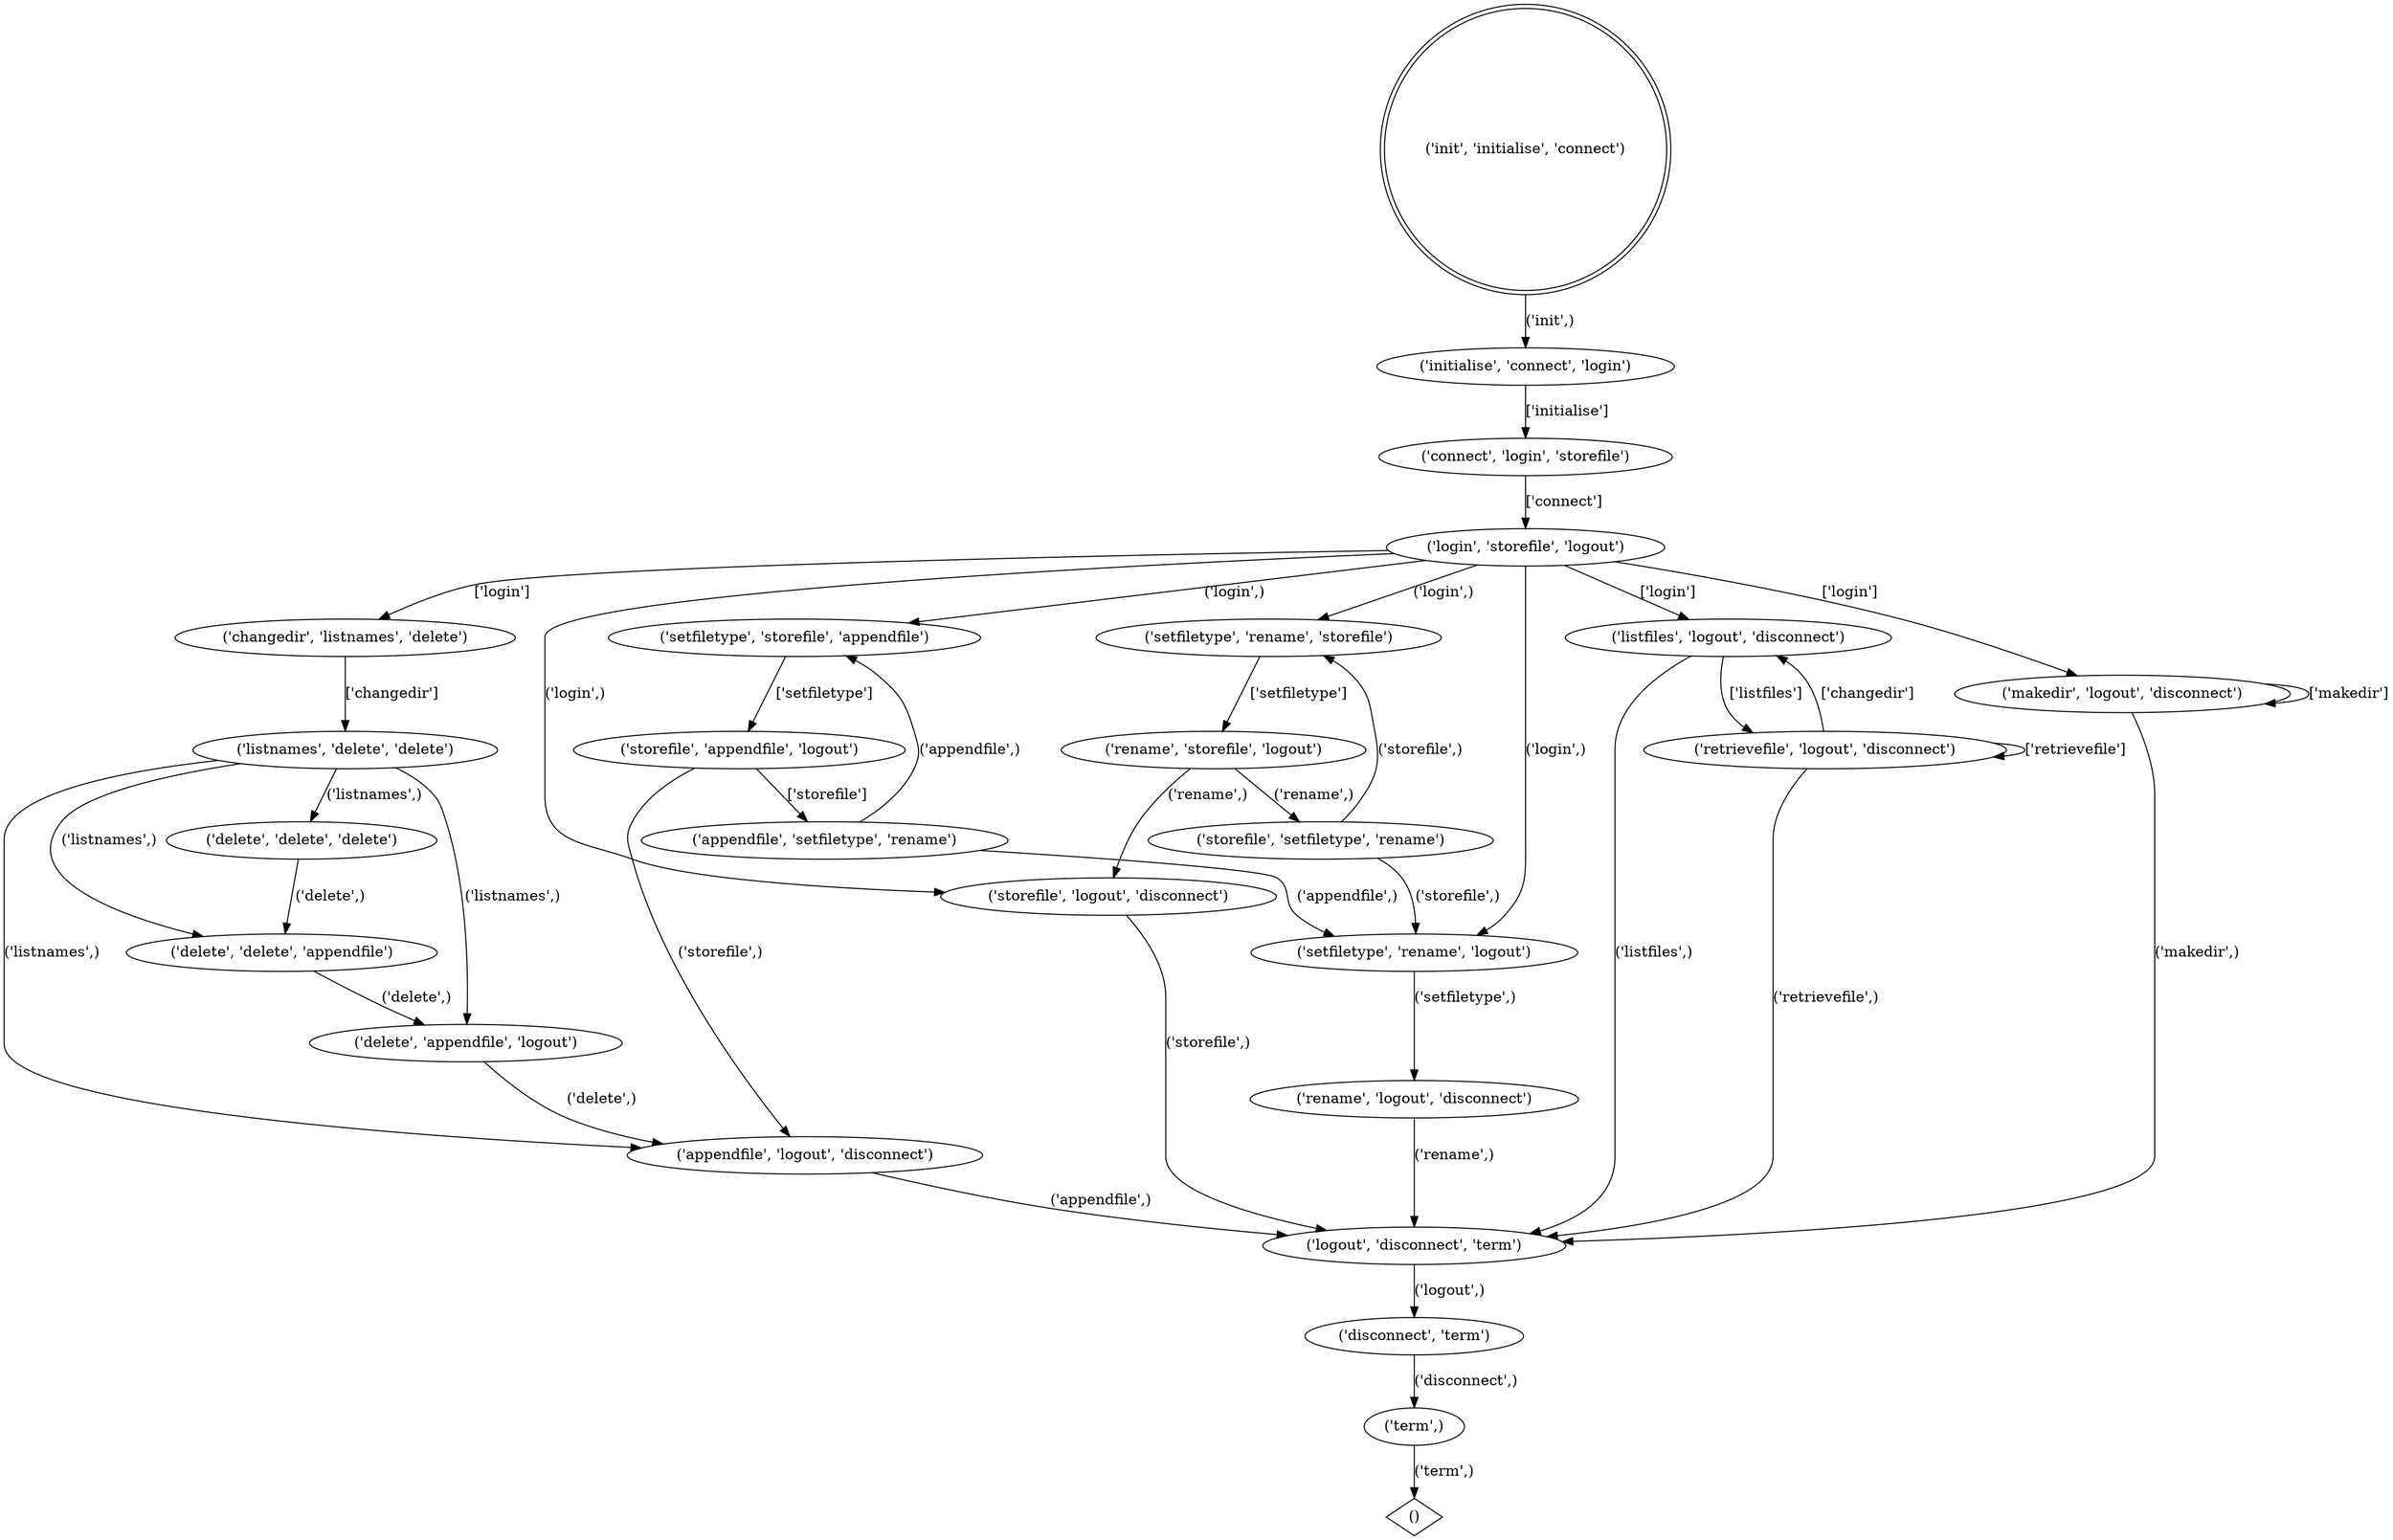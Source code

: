 digraph  {
0 [shape=doublecircle, label="('init', 'initialise', 'connect')"];
1 [label="('initialise', 'connect', 'login')"];
57 [label="('connect', 'login', 'storefile')"];
70 [label="('login', 'storefile', 'logout')"];
4 [label="('storefile', 'logout', 'disconnect')"];
5 [label="('logout', 'disconnect', 'term')"];
6 [label="('disconnect', 'term')"];
7 [label="('term',)"];
58 [label="('changedir', 'listnames', 'delete')"];
71 [label="('listnames', 'delete', 'delete')"];
12 [label="('delete', 'delete', 'appendfile')"];
13 [label="('delete', 'appendfile', 'logout')"];
14 [label="('appendfile', 'logout', 'disconnect')"];
72 [label="('listfiles', 'logout', 'disconnect')"];
75 [label="('retrievefile', 'logout', 'disconnect')"];
74 [label="('makedir', 'logout', 'disconnect')"];
39 [label="('setfiletype', 'rename', 'storefile')"];
66 [label="('rename', 'storefile', 'logout')"];
41 [label="('setfiletype', 'rename', 'logout')"];
42 [label="('rename', 'logout', 'disconnect')"];
47 [label="('setfiletype', 'storefile', 'appendfile')"];
68 [label="('storefile', 'appendfile', 'logout')"];
50 [label="('storefile', 'setfiletype', 'rename')"];
69 [label="('appendfile', 'setfiletype', 'rename')"];
55 [label="('delete', 'delete', 'delete')"];
56 [shape=diamond, label="()"];
0 -> 1  [key=1, label="('init',)", weight=1000];
1 -> 57  [key=2, label="['initialise']", weight=1000];
57 -> 70  [key=3, label="['connect']", weight=1000];
70 -> 4  [key=4, label="('login',)", weight=230];
70 -> 58  [key=9, label="['login']", weight=170];
70 -> 72  [key=16, label="['login']", weight=218];
70 -> 74  [key=20, label="['login']", weight=122];
70 -> 39  [key=25, label="('login',)", weight=80];
70 -> 41  [key=26, label="('login',)", weight=165];
70 -> 47  [key=32, label="('login',)", weight=15];
4 -> 5  [key=5, label="('storefile',)", weight=305];
5 -> 6  [key=6, label="('logout',)", weight=1000];
6 -> 7  [key=7, label="('disconnect',)", weight=1000];
7 -> 56  [key=8, label="('term',)", weight=1000];
58 -> 71  [key=10, label="['changedir']", weight=170];
71 -> 55  [key=11, label="('listnames',)", weight=3];
71 -> 12  [key=12, label="('listnames',)", weight=11];
71 -> 14  [key=22, label="('listnames',)", weight=125];
71 -> 13  [key=38, label="('listnames',)", weight=31];
12 -> 13  [key=13, label="('delete',)", weight=14];
13 -> 14  [key=14, label="('delete',)", weight=45];
14 -> 5  [key=15, label="('appendfile',)", weight=181];
72 -> 5  [key=17, label="('listfiles',)", weight=112];
72 -> 75  [key=18, label="['listfiles']", weight=912];
75 -> 5  [key=19, label="('retrievefile',)", weight=106];
75 -> 75  [key=23, label="['retrievefile']", weight=781];
75 -> 72  [key=24, label="['changedir']", weight=806];
74 -> 5  [key=21, label="('makedir',)", weight=122];
74 -> 74  [key=31, label="['makedir']", weight=82];
39 -> 66  [key=27, label="['setfiletype']", weight=83];
66 -> 4  [key=28, label="('rename',)", weight=75];
66 -> 50  [key=35, label="('rename',)", weight=8];
41 -> 42  [key=29, label="('setfiletype',)", weight=174];
42 -> 5  [key=30, label="('rename',)", weight=174];
47 -> 68  [key=33, label="['setfiletype']", weight=16];
68 -> 14  [key=34, label="('storefile',)", weight=11];
68 -> 69  [key=39, label="['storefile']", weight=5];
50 -> 39  [key=36, label="('storefile',)", weight=3];
50 -> 41  [key=37, label="('storefile',)", weight=5];
69 -> 41  [key=40, label="('appendfile',)", weight=4];
69 -> 47  [key=41, label="('appendfile',)", weight=1];
55 -> 12  [key=42, label="('delete',)", weight=3];
}
